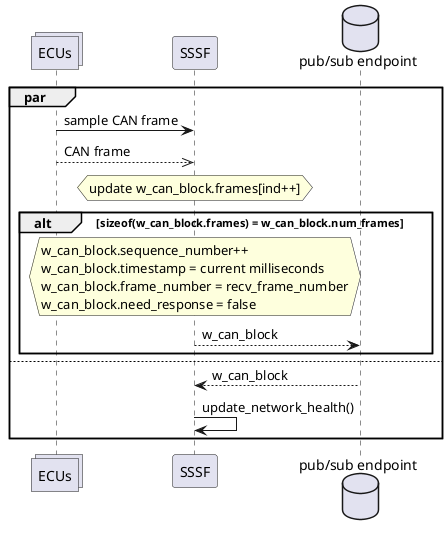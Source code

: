 @startuml
collections ECUs
participant SSSF
database "pub/sub endpoint" as pbs
par
ECUs -> SSSF : sample CAN frame
ECUs -->> SSSF: CAN frame
hnote over SSSF
update w_can_block.frames[ind++]
' if receieved frame ID in crititcal
endhnote
alt sizeof(w_can_block.frames) = w_can_block.num_frames
hnote over SSSF
w_can_block.sequence_number++
w_can_block.timestamp = current milliseconds
w_can_block.frame_number = recv_frame_number
w_can_block.need_response = false
endnote
SSSF --> pbs: w_can_block
end
else
SSSF <-- pbs: w_can_block
SSSF -> SSSF: update_network_health()
hnote over SSSF
endhnote 
end
@enduml
